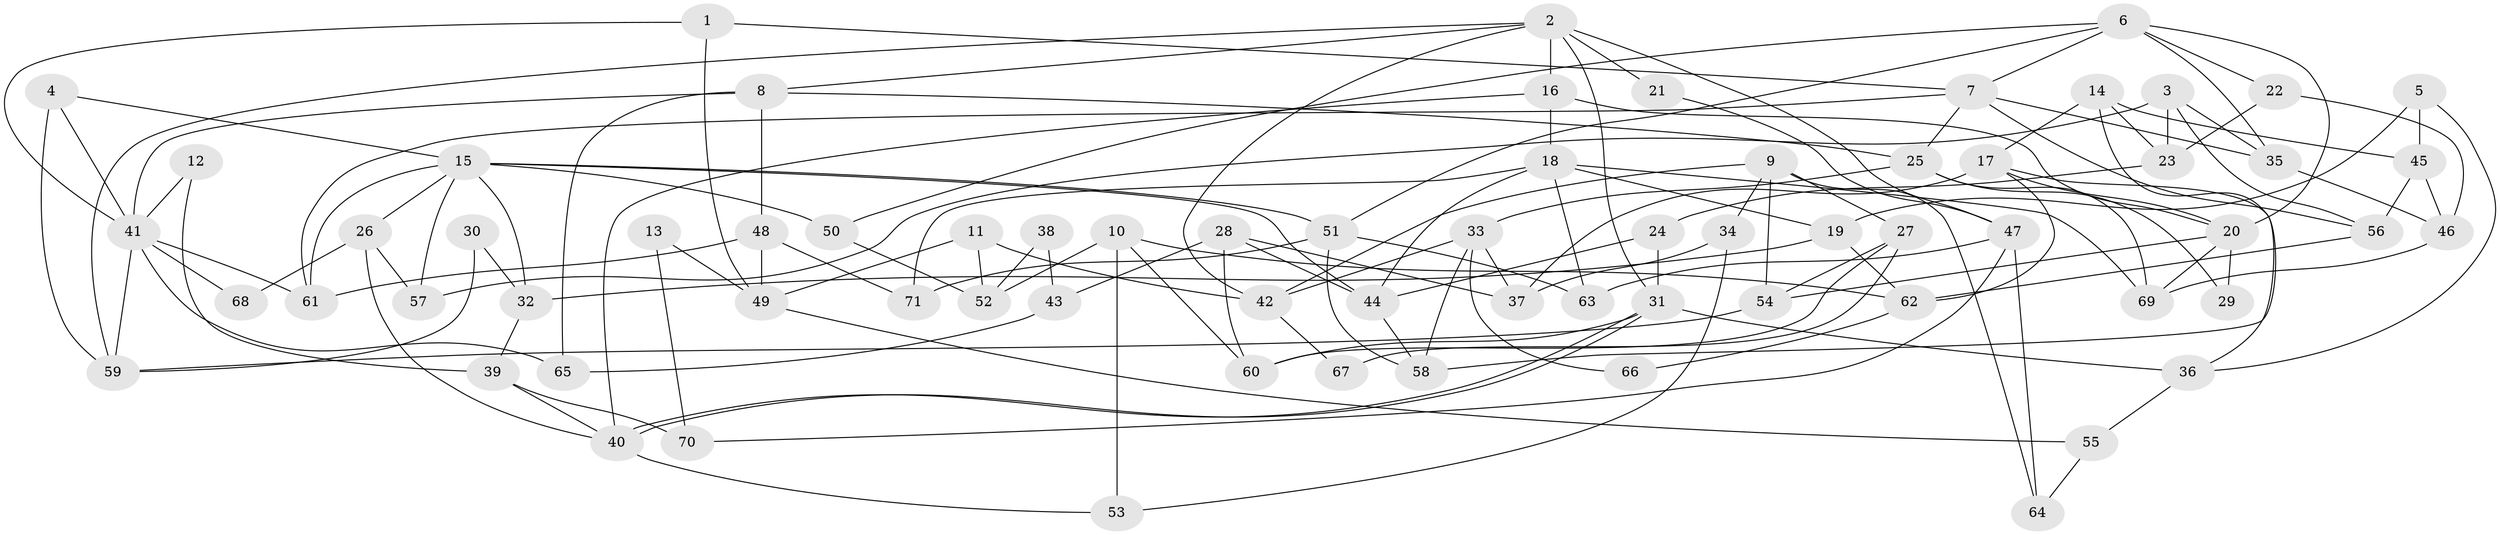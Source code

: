 // coarse degree distribution, {5: 0.2619047619047619, 4: 0.23809523809523808, 3: 0.19047619047619047, 2: 0.09523809523809523, 7: 0.047619047619047616, 6: 0.11904761904761904, 9: 0.023809523809523808, 8: 0.023809523809523808}
// Generated by graph-tools (version 1.1) at 2025/54/03/04/25 21:54:37]
// undirected, 71 vertices, 142 edges
graph export_dot {
graph [start="1"]
  node [color=gray90,style=filled];
  1;
  2;
  3;
  4;
  5;
  6;
  7;
  8;
  9;
  10;
  11;
  12;
  13;
  14;
  15;
  16;
  17;
  18;
  19;
  20;
  21;
  22;
  23;
  24;
  25;
  26;
  27;
  28;
  29;
  30;
  31;
  32;
  33;
  34;
  35;
  36;
  37;
  38;
  39;
  40;
  41;
  42;
  43;
  44;
  45;
  46;
  47;
  48;
  49;
  50;
  51;
  52;
  53;
  54;
  55;
  56;
  57;
  58;
  59;
  60;
  61;
  62;
  63;
  64;
  65;
  66;
  67;
  68;
  69;
  70;
  71;
  1 -- 41;
  1 -- 7;
  1 -- 49;
  2 -- 42;
  2 -- 16;
  2 -- 8;
  2 -- 21;
  2 -- 31;
  2 -- 47;
  2 -- 59;
  3 -- 56;
  3 -- 23;
  3 -- 35;
  3 -- 57;
  4 -- 59;
  4 -- 15;
  4 -- 41;
  5 -- 19;
  5 -- 36;
  5 -- 45;
  6 -- 51;
  6 -- 35;
  6 -- 7;
  6 -- 20;
  6 -- 22;
  6 -- 50;
  7 -- 61;
  7 -- 25;
  7 -- 35;
  7 -- 56;
  8 -- 25;
  8 -- 41;
  8 -- 48;
  8 -- 65;
  9 -- 54;
  9 -- 27;
  9 -- 34;
  9 -- 42;
  9 -- 64;
  10 -- 52;
  10 -- 62;
  10 -- 53;
  10 -- 60;
  11 -- 49;
  11 -- 42;
  11 -- 52;
  12 -- 39;
  12 -- 41;
  13 -- 70;
  13 -- 49;
  14 -- 58;
  14 -- 23;
  14 -- 17;
  14 -- 45;
  15 -- 51;
  15 -- 26;
  15 -- 32;
  15 -- 44;
  15 -- 50;
  15 -- 57;
  15 -- 61;
  16 -- 20;
  16 -- 40;
  16 -- 18;
  17 -- 20;
  17 -- 36;
  17 -- 37;
  17 -- 62;
  18 -- 69;
  18 -- 19;
  18 -- 44;
  18 -- 63;
  18 -- 71;
  19 -- 62;
  19 -- 32;
  20 -- 69;
  20 -- 29;
  20 -- 54;
  21 -- 47;
  22 -- 46;
  22 -- 23;
  23 -- 24;
  24 -- 31;
  24 -- 44;
  25 -- 33;
  25 -- 29;
  25 -- 69;
  26 -- 57;
  26 -- 40;
  26 -- 68;
  27 -- 60;
  27 -- 54;
  27 -- 67;
  28 -- 60;
  28 -- 44;
  28 -- 37;
  28 -- 43;
  30 -- 59;
  30 -- 32;
  31 -- 40;
  31 -- 40;
  31 -- 36;
  31 -- 60;
  32 -- 39;
  33 -- 37;
  33 -- 58;
  33 -- 42;
  33 -- 66;
  34 -- 37;
  34 -- 53;
  35 -- 46;
  36 -- 55;
  38 -- 52;
  38 -- 43;
  39 -- 40;
  39 -- 70;
  40 -- 53;
  41 -- 59;
  41 -- 61;
  41 -- 65;
  41 -- 68;
  42 -- 67;
  43 -- 65;
  44 -- 58;
  45 -- 46;
  45 -- 56;
  46 -- 69;
  47 -- 64;
  47 -- 63;
  47 -- 70;
  48 -- 61;
  48 -- 49;
  48 -- 71;
  49 -- 55;
  50 -- 52;
  51 -- 71;
  51 -- 63;
  51 -- 58;
  54 -- 59;
  55 -- 64;
  56 -- 62;
  62 -- 66;
}
